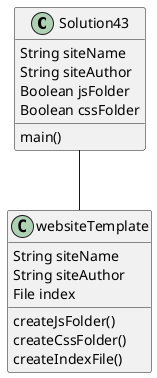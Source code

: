 @startuml

class Solution43 {
String siteName
String siteAuthor
Boolean jsFolder
Boolean cssFolder
main()
}

class websiteTemplate{
String siteName
String siteAuthor
File index

createJsFolder()
createCssFolder()
createIndexFile()

}

Solution43 -- websiteTemplate

@enduml